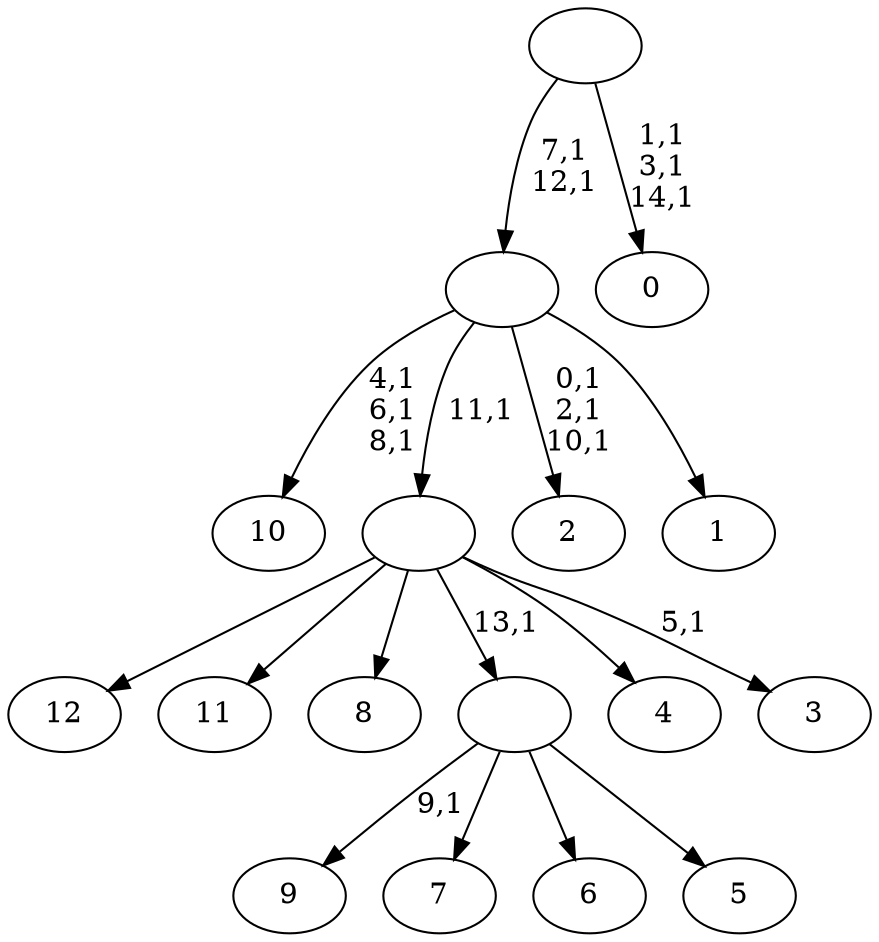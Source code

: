 digraph T {
	28 [label="12"]
	27 [label="11"]
	26 [label="10"]
	22 [label="9"]
	20 [label="8"]
	19 [label="7"]
	18 [label="6"]
	17 [label="5"]
	16 [label=""]
	15 [label="4"]
	14 [label="3"]
	12 [label=""]
	11 [label="2"]
	7 [label="1"]
	6 [label=""]
	4 [label="0"]
	0 [label=""]
	16 -> 22 [label="9,1"]
	16 -> 19 [label=""]
	16 -> 18 [label=""]
	16 -> 17 [label=""]
	12 -> 14 [label="5,1"]
	12 -> 28 [label=""]
	12 -> 27 [label=""]
	12 -> 20 [label=""]
	12 -> 16 [label="13,1"]
	12 -> 15 [label=""]
	6 -> 11 [label="0,1\n2,1\n10,1"]
	6 -> 26 [label="4,1\n6,1\n8,1"]
	6 -> 12 [label="11,1"]
	6 -> 7 [label=""]
	0 -> 4 [label="1,1\n3,1\n14,1"]
	0 -> 6 [label="7,1\n12,1"]
}

